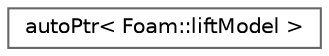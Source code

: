 digraph "Graphical Class Hierarchy"
{
 // LATEX_PDF_SIZE
  bgcolor="transparent";
  edge [fontname=Helvetica,fontsize=10,labelfontname=Helvetica,labelfontsize=10];
  node [fontname=Helvetica,fontsize=10,shape=box,height=0.2,width=0.4];
  rankdir="LR";
  Node0 [id="Node000000",label="autoPtr\< Foam::liftModel \>",height=0.2,width=0.4,color="grey40", fillcolor="white", style="filled",URL="$classFoam_1_1autoPtr.html",tooltip=" "];
}
